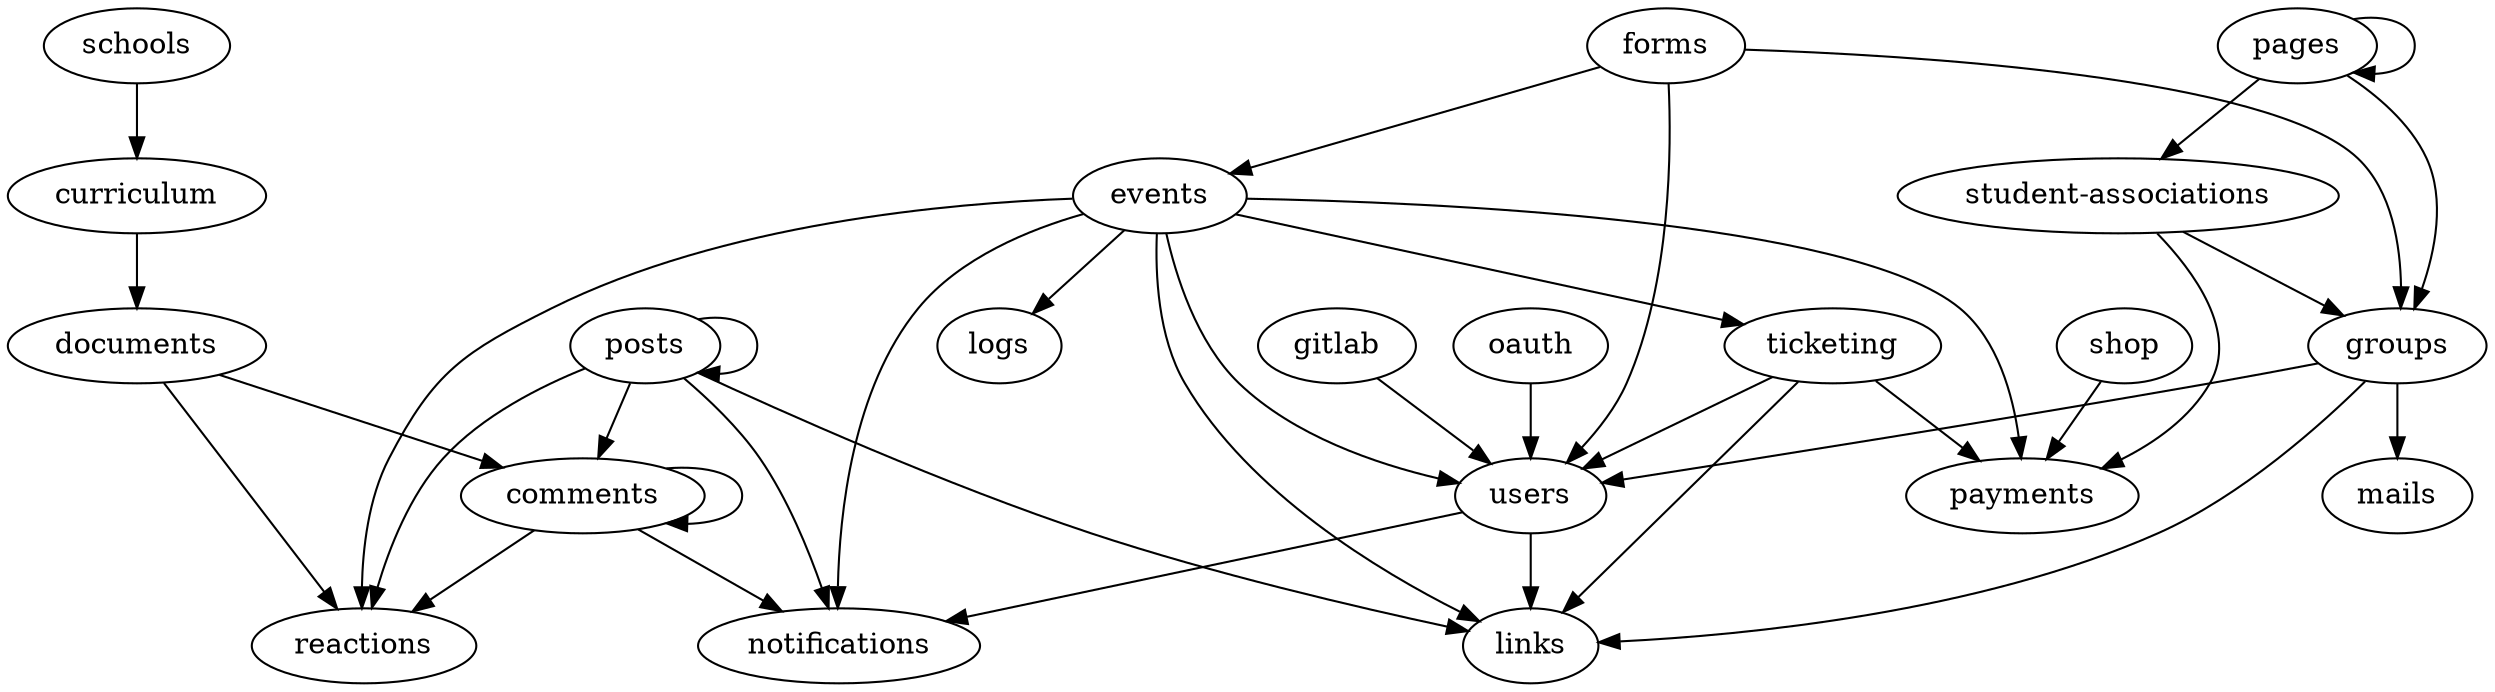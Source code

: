 strict digraph ImportGraph {
    "comments" -> "comments";
    "comments" -> "notifications";
    "comments" -> "reactions";
    "curriculum" -> "documents";
    "documents" -> "comments";
    "documents" -> "reactions";
    "events" -> "links";
    "events" -> "logs";
    "events" -> "notifications";
    "events" -> "payments";
    "events" -> "reactions";
    "events" -> "ticketing";
    "events" -> "users";
    "forms" -> "events";
    "forms" -> "groups";
    "forms" -> "users";
    "gitlab" -> "users";
    "groups" -> "links";
    "groups" -> "mails";
    "groups" -> "users";
    "oauth" -> "users";
    "pages" -> "groups";
    "pages" -> "pages";
    "pages" -> "student-associations";
    "posts" -> "comments";
    "posts" -> "links";
    "posts" -> "notifications";
    "posts" -> "posts";
    "posts" -> "reactions";
    "schools" -> "curriculum";
    "shop" -> "payments";
    "student-associations" -> "groups";
    "student-associations" -> "payments";
    "ticketing" -> "links";
    "ticketing" -> "payments";
    "ticketing" -> "users";
    "users" -> "links";
    "users" -> "notifications";
}